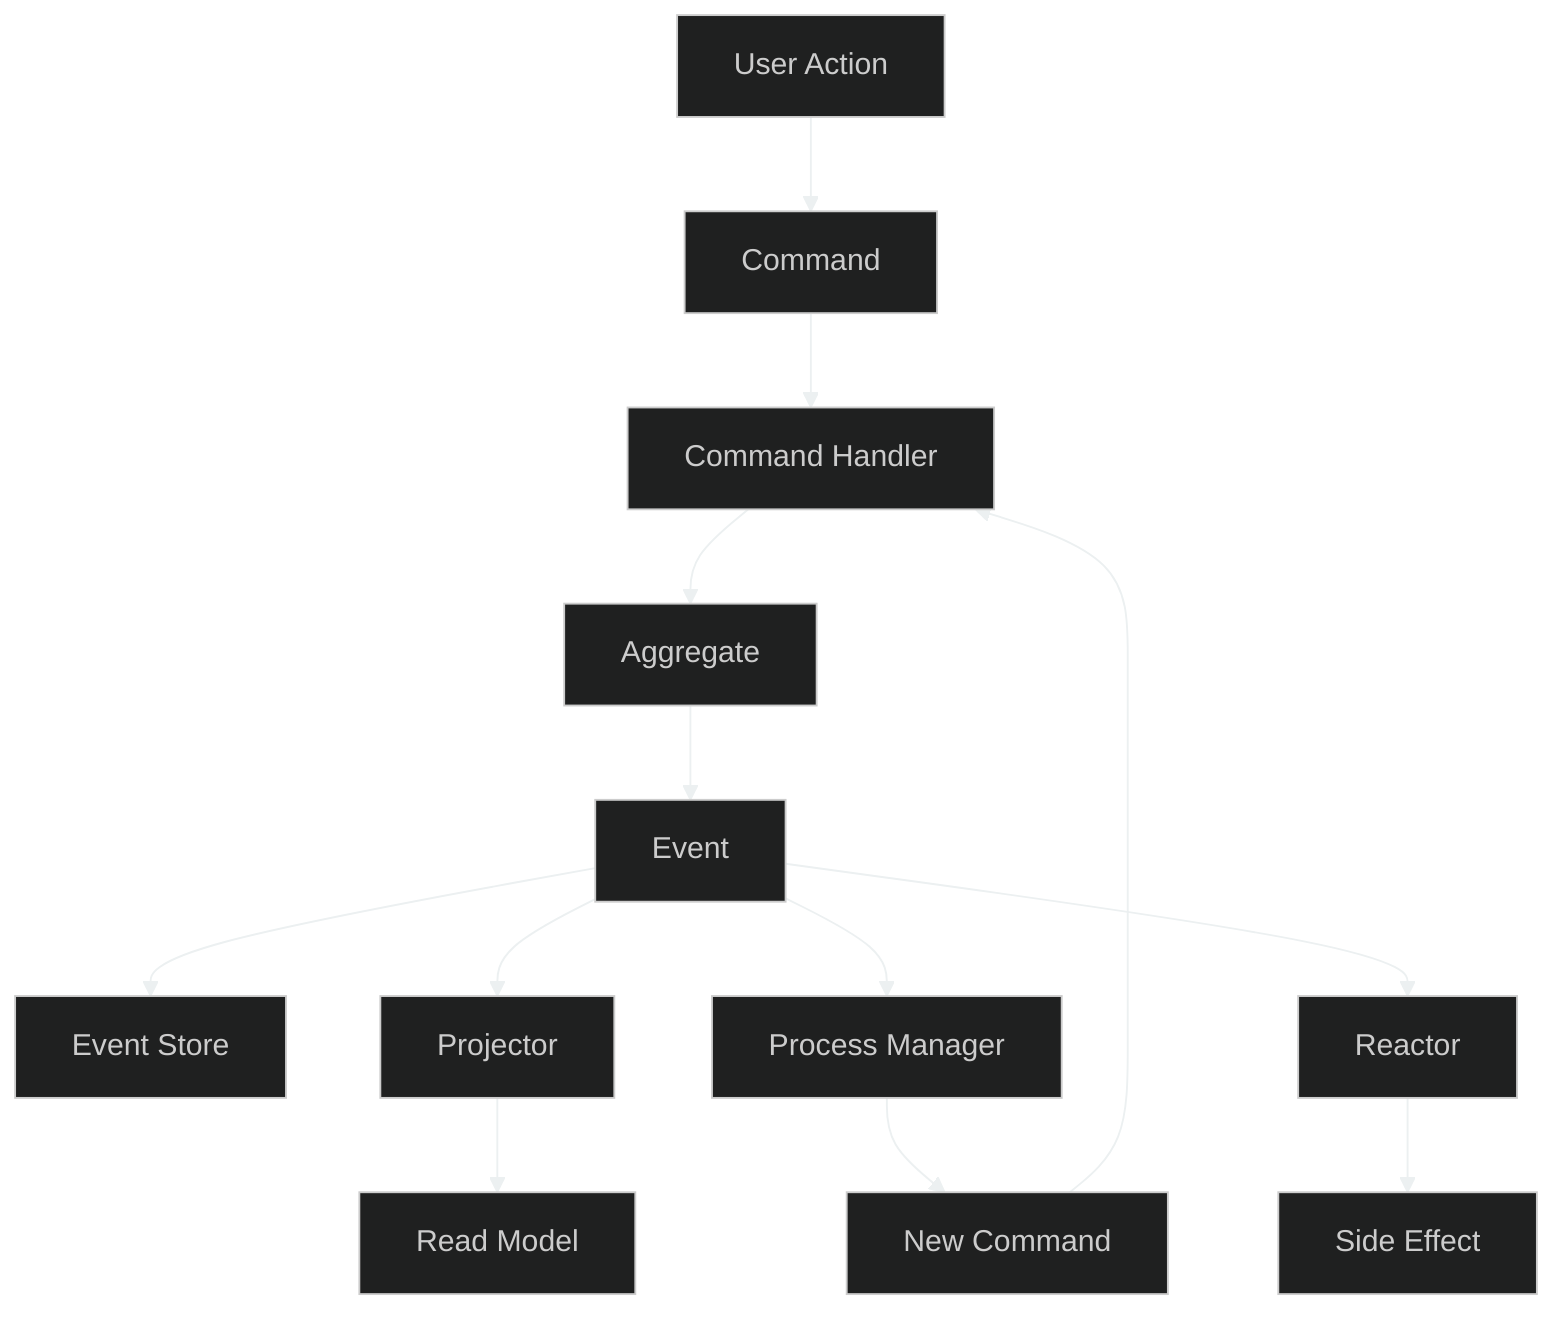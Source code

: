 %%{init: {'theme': 'dark', 'themeVariables': { 'primaryColor': '#2c3e50', 'primaryTextColor': '#ecf0f1', 'primaryBorderColor': '#7f8c8d', 'lineColor': '#ecf0f1', 'secondaryColor': '#34495e', 'tertiaryColor': '#282c34' }}}%%
graph TD
    A[User Action] --> B[Command]
    B --> C[Command Handler]
    C --> D[Aggregate]
    D --> E[Event]
    E --> F[Event Store]
    E --> G[Projector]
    G --> H[Read Model]
    E --> I[Process Manager]
    I --> J[New Command]
    J --> C
    E --> K[Reactor]
    K --> L[Side Effect]